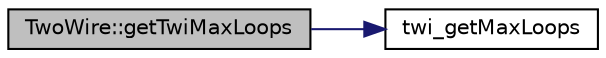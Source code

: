 digraph "TwoWire::getTwiMaxLoops"
{
 // LATEX_PDF_SIZE
  edge [fontname="Helvetica",fontsize="10",labelfontname="Helvetica",labelfontsize="10"];
  node [fontname="Helvetica",fontsize="10",shape=record];
  rankdir="LR";
  Node1 [label="TwoWire::getTwiMaxLoops",height=0.2,width=0.4,color="black", fillcolor="grey75", style="filled", fontcolor="black",tooltip=" "];
  Node1 -> Node2 [color="midnightblue",fontsize="10",style="solid",fontname="Helvetica"];
  Node2 [label="twi_getMaxLoops",height=0.2,width=0.4,color="black", fillcolor="white", style="filled",URL="$twi_8c.html#a66b0f02cddbbbded150fc64e270ad932",tooltip=" "];
}
